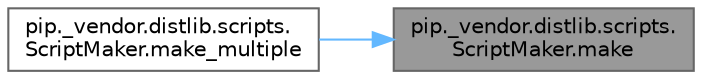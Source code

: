 digraph "pip._vendor.distlib.scripts.ScriptMaker.make"
{
 // LATEX_PDF_SIZE
  bgcolor="transparent";
  edge [fontname=Helvetica,fontsize=10,labelfontname=Helvetica,labelfontsize=10];
  node [fontname=Helvetica,fontsize=10,shape=box,height=0.2,width=0.4];
  rankdir="RL";
  Node1 [id="Node000001",label="pip._vendor.distlib.scripts.\lScriptMaker.make",height=0.2,width=0.4,color="gray40", fillcolor="grey60", style="filled", fontcolor="black",tooltip=" "];
  Node1 -> Node2 [id="edge1_Node000001_Node000002",dir="back",color="steelblue1",style="solid",tooltip=" "];
  Node2 [id="Node000002",label="pip._vendor.distlib.scripts.\lScriptMaker.make_multiple",height=0.2,width=0.4,color="grey40", fillcolor="white", style="filled",URL="$classpip_1_1__vendor_1_1distlib_1_1scripts_1_1_script_maker.html#ac8da6b65115c9c675f2f442e286ab55d",tooltip=" "];
}
